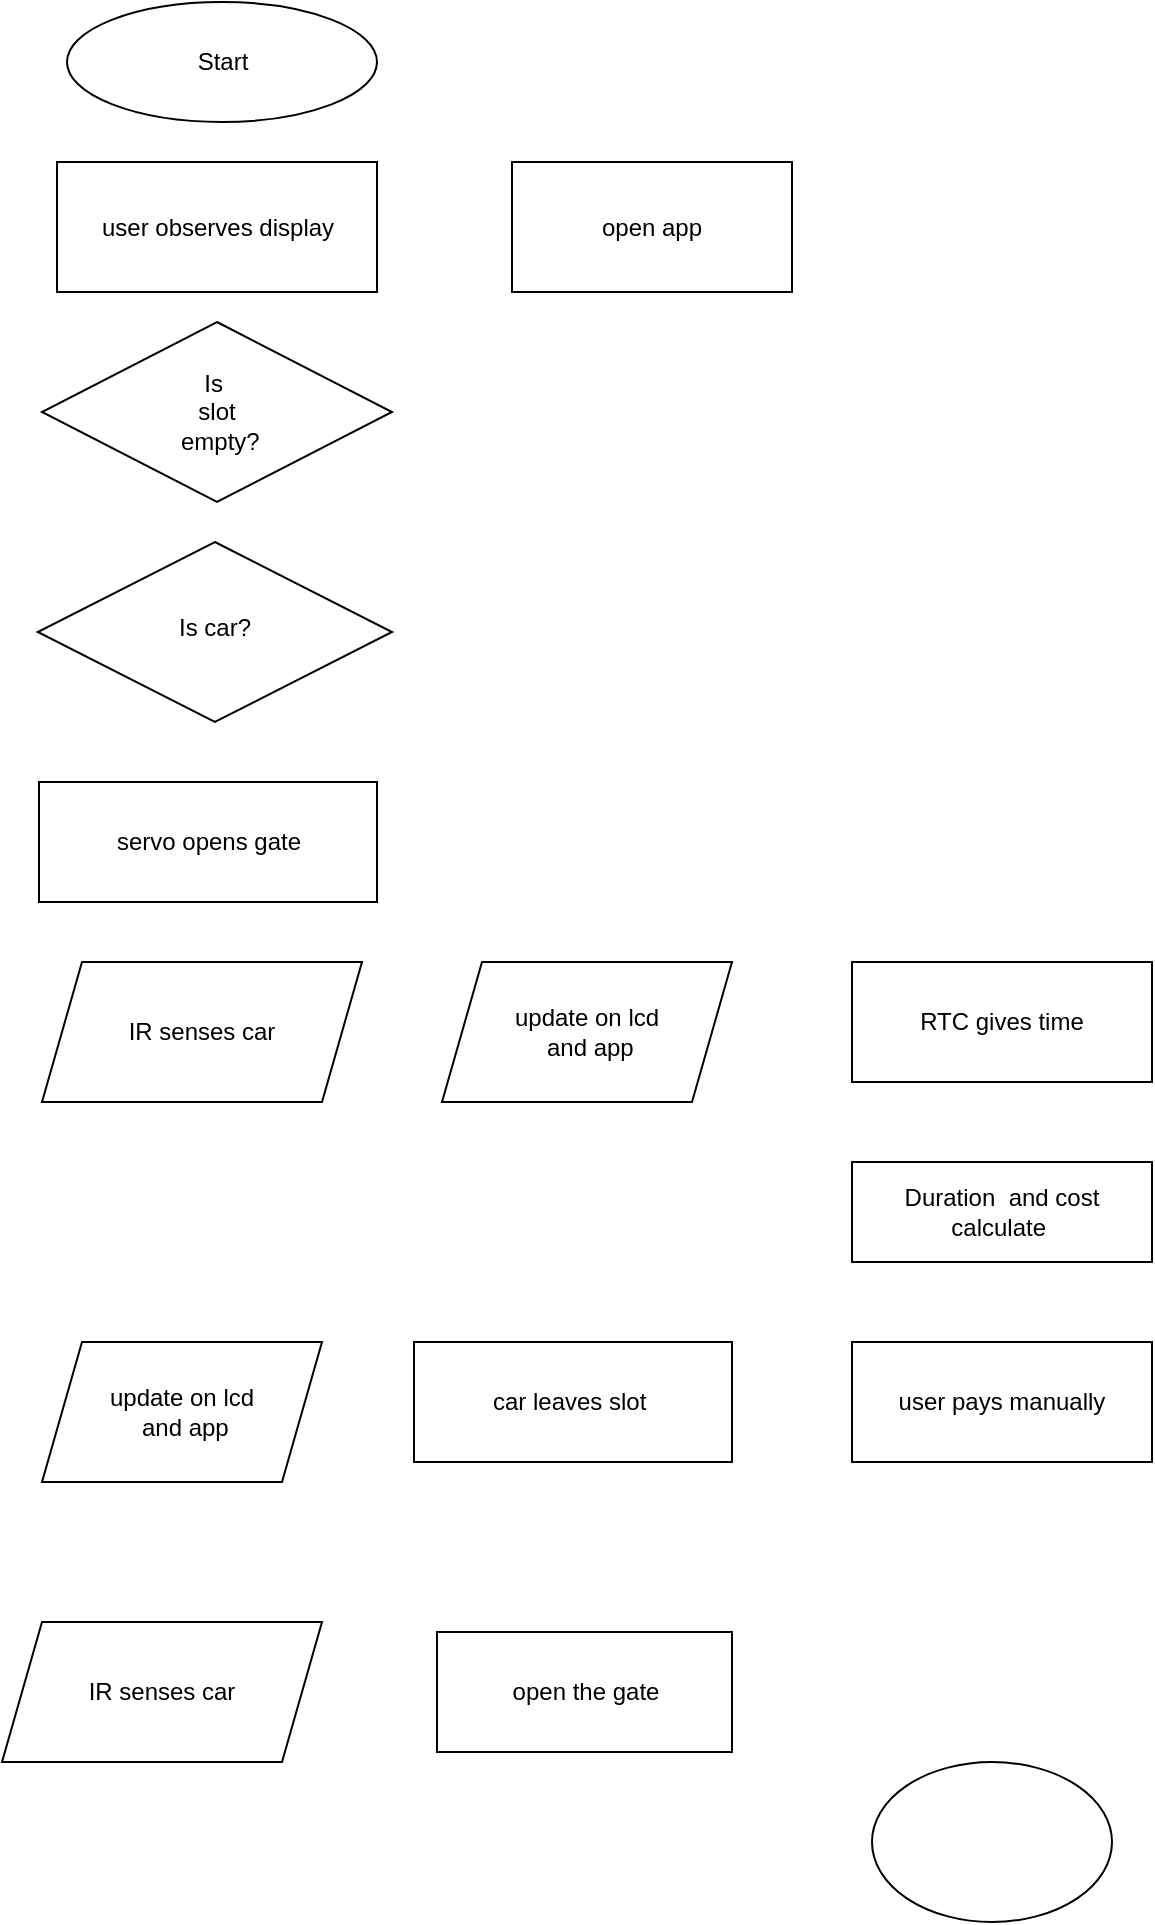 <mxfile version="24.0.2" type="github">
  <diagram id="C5RBs43oDa-KdzZeNtuy" name="Page-1">
    <mxGraphModel dx="1100" dy="585" grid="1" gridSize="10" guides="1" tooltips="1" connect="1" arrows="1" fold="1" page="1" pageScale="1" pageWidth="827" pageHeight="1169" math="0" shadow="0">
      <root>
        <mxCell id="WIyWlLk6GJQsqaUBKTNV-0" />
        <mxCell id="WIyWlLk6GJQsqaUBKTNV-1" parent="WIyWlLk6GJQsqaUBKTNV-0" />
        <mxCell id="WIyWlLk6GJQsqaUBKTNV-10" value="&lt;span style=&quot;background-color: initial;&quot;&gt;Is car?&lt;/span&gt;" style="rhombus;whiteSpace=wrap;html=1;shadow=0;fontFamily=Helvetica;fontSize=12;align=center;strokeWidth=1;spacing=6;spacingTop=-4;" parent="WIyWlLk6GJQsqaUBKTNV-1" vertex="1">
          <mxGeometry x="192.88" y="280" width="177.12" height="90" as="geometry" />
        </mxCell>
        <mxCell id="jQXOdrWvZTS6PttGMpkr-0" value="Start" style="ellipse;whiteSpace=wrap;html=1;" vertex="1" parent="WIyWlLk6GJQsqaUBKTNV-1">
          <mxGeometry x="207.5" y="10" width="155" height="60" as="geometry" />
        </mxCell>
        <mxCell id="jQXOdrWvZTS6PttGMpkr-6" value="IR senses car" style="shape=parallelogram;perimeter=parallelogramPerimeter;whiteSpace=wrap;html=1;fixedSize=1;" vertex="1" parent="WIyWlLk6GJQsqaUBKTNV-1">
          <mxGeometry x="195" y="490" width="160" height="70" as="geometry" />
        </mxCell>
        <mxCell id="jQXOdrWvZTS6PttGMpkr-7" value="update on lcd&lt;div&gt;&amp;nbsp;and app&lt;/div&gt;" style="shape=parallelogram;perimeter=parallelogramPerimeter;whiteSpace=wrap;html=1;fixedSize=1;" vertex="1" parent="WIyWlLk6GJQsqaUBKTNV-1">
          <mxGeometry x="395" y="490" width="145" height="70" as="geometry" />
        </mxCell>
        <mxCell id="jQXOdrWvZTS6PttGMpkr-8" value="servo opens gate" style="rounded=0;whiteSpace=wrap;html=1;" vertex="1" parent="WIyWlLk6GJQsqaUBKTNV-1">
          <mxGeometry x="193.5" y="400" width="169" height="60" as="geometry" />
        </mxCell>
        <mxCell id="jQXOdrWvZTS6PttGMpkr-10" value="user observes&lt;span style=&quot;background-color: initial;&quot;&gt;&amp;nbsp;display&lt;/span&gt;" style="rounded=0;whiteSpace=wrap;html=1;" vertex="1" parent="WIyWlLk6GJQsqaUBKTNV-1">
          <mxGeometry x="202.5" y="90" width="160" height="65" as="geometry" />
        </mxCell>
        <mxCell id="jQXOdrWvZTS6PttGMpkr-11" value="open app" style="rounded=0;whiteSpace=wrap;html=1;" vertex="1" parent="WIyWlLk6GJQsqaUBKTNV-1">
          <mxGeometry x="430" y="90" width="140" height="65" as="geometry" />
        </mxCell>
        <mxCell id="jQXOdrWvZTS6PttGMpkr-12" value="Is&lt;span style=&quot;background-color: initial;&quot;&gt;&amp;nbsp;&lt;/span&gt;&lt;div&gt;&lt;span style=&quot;background-color: initial;&quot;&gt;slot&lt;/span&gt;&lt;div&gt;&lt;div&gt;&amp;nbsp;empty?&lt;/div&gt;&lt;/div&gt;&lt;/div&gt;" style="rhombus;whiteSpace=wrap;html=1;" vertex="1" parent="WIyWlLk6GJQsqaUBKTNV-1">
          <mxGeometry x="195" y="170" width="175" height="90" as="geometry" />
        </mxCell>
        <mxCell id="jQXOdrWvZTS6PttGMpkr-16" value="user pays manually" style="rounded=0;whiteSpace=wrap;html=1;" vertex="1" parent="WIyWlLk6GJQsqaUBKTNV-1">
          <mxGeometry x="600" y="680" width="150" height="60" as="geometry" />
        </mxCell>
        <mxCell id="jQXOdrWvZTS6PttGMpkr-17" value="&lt;div&gt;RTC gives time&lt;/div&gt;" style="rounded=0;whiteSpace=wrap;html=1;" vertex="1" parent="WIyWlLk6GJQsqaUBKTNV-1">
          <mxGeometry x="600" y="490" width="150" height="60" as="geometry" />
        </mxCell>
        <mxCell id="jQXOdrWvZTS6PttGMpkr-25" value="Duration&amp;nbsp; and cost calculate&amp;nbsp;" style="rounded=0;whiteSpace=wrap;html=1;" vertex="1" parent="WIyWlLk6GJQsqaUBKTNV-1">
          <mxGeometry x="600" y="590" width="150" height="50" as="geometry" />
        </mxCell>
        <mxCell id="jQXOdrWvZTS6PttGMpkr-28" value="car leaves slot&amp;nbsp;" style="rounded=0;whiteSpace=wrap;html=1;" vertex="1" parent="WIyWlLk6GJQsqaUBKTNV-1">
          <mxGeometry x="381" y="680" width="159" height="60" as="geometry" />
        </mxCell>
        <mxCell id="jQXOdrWvZTS6PttGMpkr-34" value="open the gate" style="rounded=0;whiteSpace=wrap;html=1;" vertex="1" parent="WIyWlLk6GJQsqaUBKTNV-1">
          <mxGeometry x="392.5" y="825" width="147.5" height="60" as="geometry" />
        </mxCell>
        <mxCell id="jQXOdrWvZTS6PttGMpkr-35" value="update on lcd&lt;div&gt;&amp;nbsp;and app&lt;/div&gt;" style="shape=parallelogram;perimeter=parallelogramPerimeter;whiteSpace=wrap;html=1;fixedSize=1;" vertex="1" parent="WIyWlLk6GJQsqaUBKTNV-1">
          <mxGeometry x="195" y="680" width="140" height="70" as="geometry" />
        </mxCell>
        <mxCell id="jQXOdrWvZTS6PttGMpkr-44" value="" style="ellipse;whiteSpace=wrap;html=1;" vertex="1" parent="WIyWlLk6GJQsqaUBKTNV-1">
          <mxGeometry x="610" y="890" width="120" height="80" as="geometry" />
        </mxCell>
        <mxCell id="jQXOdrWvZTS6PttGMpkr-46" value="IR senses car" style="shape=parallelogram;perimeter=parallelogramPerimeter;whiteSpace=wrap;html=1;fixedSize=1;" vertex="1" parent="WIyWlLk6GJQsqaUBKTNV-1">
          <mxGeometry x="175" y="820" width="160" height="70" as="geometry" />
        </mxCell>
      </root>
    </mxGraphModel>
  </diagram>
</mxfile>
